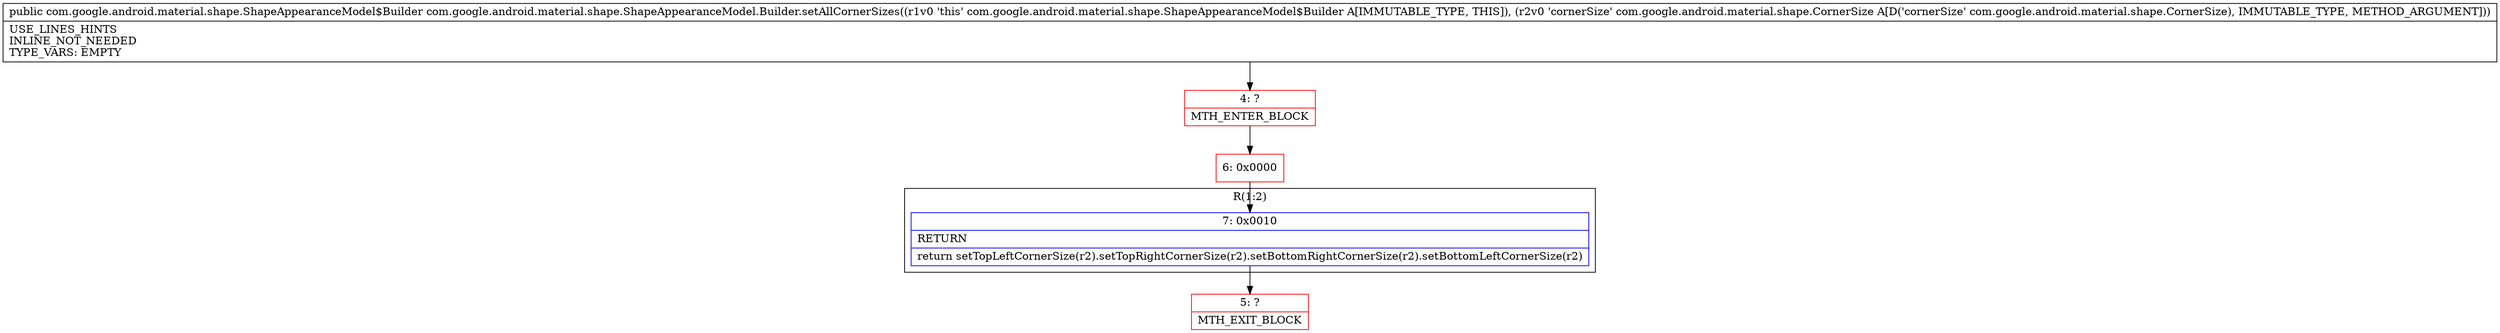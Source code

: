 digraph "CFG forcom.google.android.material.shape.ShapeAppearanceModel.Builder.setAllCornerSizes(Lcom\/google\/android\/material\/shape\/CornerSize;)Lcom\/google\/android\/material\/shape\/ShapeAppearanceModel$Builder;" {
subgraph cluster_Region_71720107 {
label = "R(1:2)";
node [shape=record,color=blue];
Node_7 [shape=record,label="{7\:\ 0x0010|RETURN\l|return setTopLeftCornerSize(r2).setTopRightCornerSize(r2).setBottomRightCornerSize(r2).setBottomLeftCornerSize(r2)\l}"];
}
Node_4 [shape=record,color=red,label="{4\:\ ?|MTH_ENTER_BLOCK\l}"];
Node_6 [shape=record,color=red,label="{6\:\ 0x0000}"];
Node_5 [shape=record,color=red,label="{5\:\ ?|MTH_EXIT_BLOCK\l}"];
MethodNode[shape=record,label="{public com.google.android.material.shape.ShapeAppearanceModel$Builder com.google.android.material.shape.ShapeAppearanceModel.Builder.setAllCornerSizes((r1v0 'this' com.google.android.material.shape.ShapeAppearanceModel$Builder A[IMMUTABLE_TYPE, THIS]), (r2v0 'cornerSize' com.google.android.material.shape.CornerSize A[D('cornerSize' com.google.android.material.shape.CornerSize), IMMUTABLE_TYPE, METHOD_ARGUMENT]))  | USE_LINES_HINTS\lINLINE_NOT_NEEDED\lTYPE_VARS: EMPTY\l}"];
MethodNode -> Node_4;Node_7 -> Node_5;
Node_4 -> Node_6;
Node_6 -> Node_7;
}


